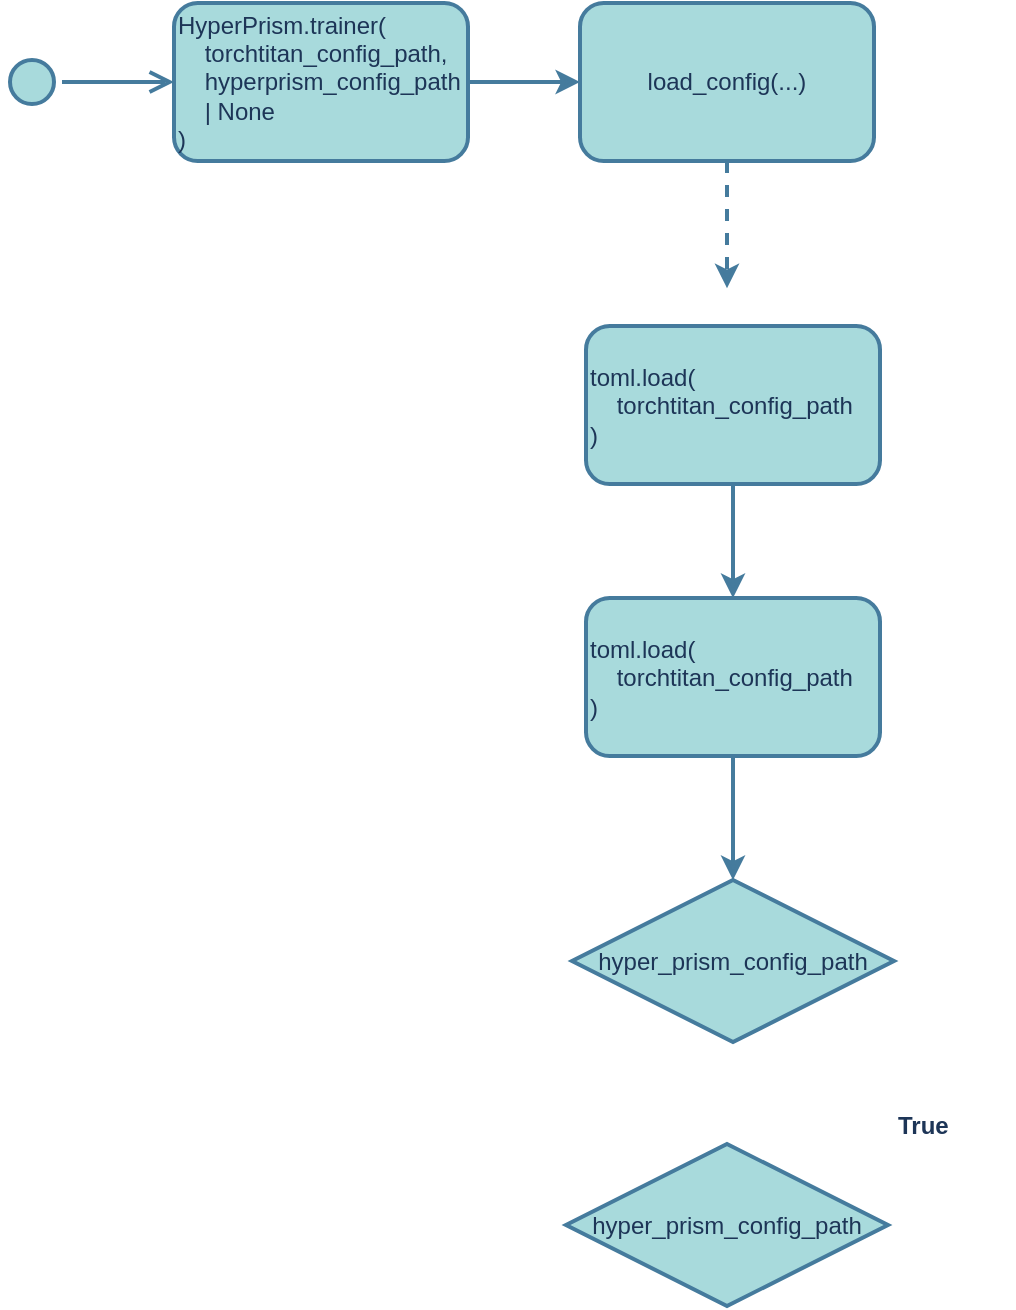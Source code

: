 <mxfile version="25.0.3" pages="2">
  <diagram name="第 1 页" id="RuWVTnvJswS_8fom_qcK">
    <mxGraphModel dx="257" dy="362" grid="0" gridSize="10" guides="1" tooltips="1" connect="1" arrows="1" fold="1" page="1" pageScale="1" pageWidth="827" pageHeight="1169" math="0" shadow="0">
      <root>
        <mxCell id="0" />
        <mxCell id="1" parent="0" />
        <mxCell id="Duh1ywLqSutDNn5pNTxh-10" style="edgeStyle=orthogonalEdgeStyle;rounded=0;orthogonalLoop=1;jettySize=auto;html=1;exitX=1;exitY=0.5;exitDx=0;exitDy=0;entryX=0;entryY=0.5;entryDx=0;entryDy=0;strokeColor=#457B9D;fontColor=#1D3557;fillColor=#A8DADC;strokeWidth=2;" edge="1" parent="1" source="Duh1ywLqSutDNn5pNTxh-1" target="Duh1ywLqSutDNn5pNTxh-8">
          <mxGeometry relative="1" as="geometry" />
        </mxCell>
        <mxCell id="Duh1ywLqSutDNn5pNTxh-1" value="HyperPrism.trainer(&lt;div&gt;&amp;nbsp; &amp;nbsp; torchtitan_config_path,&amp;nbsp; &amp;nbsp; &amp;nbsp; &amp;nbsp; hyperprism_config_path&amp;nbsp; &amp;nbsp; &amp;nbsp; | None&lt;/div&gt;&lt;div&gt;)&lt;/div&gt;" style="rounded=1;whiteSpace=wrap;html=1;align=left;labelBackgroundColor=none;fillColor=#A8DADC;strokeColor=#457B9D;fontColor=#1D3557;strokeWidth=2;" vertex="1" parent="1">
          <mxGeometry x="162" y="56.5" width="147" height="79" as="geometry" />
        </mxCell>
        <mxCell id="Duh1ywLqSutDNn5pNTxh-6" value="" style="ellipse;html=1;shape=startState;labelBackgroundColor=none;fillColor=#A8DADC;strokeColor=#457B9D;fontColor=#1D3557;strokeWidth=2;" vertex="1" parent="1">
          <mxGeometry x="76" y="81" width="30" height="30" as="geometry" />
        </mxCell>
        <mxCell id="Duh1ywLqSutDNn5pNTxh-7" value="" style="edgeStyle=orthogonalEdgeStyle;html=1;verticalAlign=bottom;endArrow=open;endSize=8;rounded=0;fontColor=default;labelBackgroundColor=none;strokeColor=#457B9D;entryX=0;entryY=0.5;entryDx=0;entryDy=0;strokeWidth=2;exitX=1;exitY=0.5;exitDx=0;exitDy=0;" edge="1" source="Duh1ywLqSutDNn5pNTxh-6" parent="1" target="Duh1ywLqSutDNn5pNTxh-1">
          <mxGeometry relative="1" as="geometry">
            <mxPoint x="91" y="164" as="targetPoint" />
          </mxGeometry>
        </mxCell>
        <mxCell id="Duh1ywLqSutDNn5pNTxh-25" style="edgeStyle=orthogonalEdgeStyle;rounded=0;orthogonalLoop=1;jettySize=auto;html=1;strokeColor=#457B9D;fontColor=#1D3557;fillColor=#A8DADC;strokeWidth=2;dashed=1;" edge="1" parent="1" source="Duh1ywLqSutDNn5pNTxh-8">
          <mxGeometry relative="1" as="geometry">
            <mxPoint x="438.5" y="199.077" as="targetPoint" />
          </mxGeometry>
        </mxCell>
        <mxCell id="Duh1ywLqSutDNn5pNTxh-8" value="load_config(...)" style="rounded=1;whiteSpace=wrap;html=1;align=center;labelBackgroundColor=none;fillColor=#A8DADC;strokeColor=#457B9D;fontColor=#1D3557;strokeWidth=2;" vertex="1" parent="1">
          <mxGeometry x="365" y="56.5" width="147" height="79" as="geometry" />
        </mxCell>
        <mxCell id="Duh1ywLqSutDNn5pNTxh-16" value="" style="edgeStyle=orthogonalEdgeStyle;rounded=0;orthogonalLoop=1;jettySize=auto;html=1;strokeColor=#457B9D;fontColor=#1D3557;fillColor=#A8DADC;strokeWidth=2;" edge="1" parent="1" source="Duh1ywLqSutDNn5pNTxh-11" target="Duh1ywLqSutDNn5pNTxh-15">
          <mxGeometry relative="1" as="geometry" />
        </mxCell>
        <mxCell id="Duh1ywLqSutDNn5pNTxh-11" value="toml.load(&lt;div&gt;&amp;nbsp; &amp;nbsp; torchtitan_config_path&lt;/div&gt;&lt;div&gt;)&lt;/div&gt;" style="rounded=1;whiteSpace=wrap;html=1;align=left;labelBackgroundColor=none;fillColor=#A8DADC;strokeColor=#457B9D;fontColor=#1D3557;strokeWidth=2;" vertex="1" parent="1">
          <mxGeometry x="368" y="218" width="147" height="79" as="geometry" />
        </mxCell>
        <mxCell id="Duh1ywLqSutDNn5pNTxh-24" style="edgeStyle=orthogonalEdgeStyle;rounded=0;orthogonalLoop=1;jettySize=auto;html=1;entryX=0.5;entryY=0;entryDx=0;entryDy=0;strokeColor=#457B9D;fontColor=#1D3557;fillColor=#A8DADC;strokeWidth=2;" edge="1" parent="1" source="Duh1ywLqSutDNn5pNTxh-15" target="Duh1ywLqSutDNn5pNTxh-23">
          <mxGeometry relative="1" as="geometry" />
        </mxCell>
        <mxCell id="Duh1ywLqSutDNn5pNTxh-15" value="toml.load(&lt;div&gt;&amp;nbsp; &amp;nbsp; torchtitan_config_path&lt;/div&gt;&lt;div&gt;)&lt;/div&gt;" style="rounded=1;whiteSpace=wrap;html=1;align=left;labelBackgroundColor=none;fillColor=#A8DADC;strokeColor=#457B9D;fontColor=#1D3557;strokeWidth=2;" vertex="1" parent="1">
          <mxGeometry x="368" y="354" width="147" height="79" as="geometry" />
        </mxCell>
        <mxCell id="Duh1ywLqSutDNn5pNTxh-18" value="&lt;b&gt;True&lt;/b&gt;" style="text;html=1;align=left;verticalAlign=middle;whiteSpace=wrap;rounded=0;fontColor=#1D3557;" vertex="1" parent="1">
          <mxGeometry x="522" y="603" width="60" height="30" as="geometry" />
        </mxCell>
        <mxCell id="Duh1ywLqSutDNn5pNTxh-23" value="hyper_prism_config_path" style="rhombus;whiteSpace=wrap;html=1;strokeColor=#457B9D;fontColor=#1D3557;fillColor=#A8DADC;strokeWidth=2;" vertex="1" parent="1">
          <mxGeometry x="361" y="495" width="161" height="81" as="geometry" />
        </mxCell>
        <mxCell id="Duh1ywLqSutDNn5pNTxh-26" value="hyper_prism_config_path" style="rhombus;whiteSpace=wrap;html=1;strokeColor=#457B9D;fontColor=#1D3557;fillColor=#A8DADC;strokeWidth=2;" vertex="1" parent="1">
          <mxGeometry x="358" y="627" width="161" height="81" as="geometry" />
        </mxCell>
      </root>
    </mxGraphModel>
  </diagram>
  <diagram id="slAONmnLkTDGVx0_Kn04" name="第 2 页">
    <mxGraphModel dx="483" dy="497" grid="0" gridSize="10" guides="1" tooltips="1" connect="1" arrows="1" fold="1" page="1" pageScale="1" pageWidth="827" pageHeight="1169" math="0" shadow="0">
      <root>
        <mxCell id="0" />
        <mxCell id="1" parent="0" />
        <mxCell id="Ym5cuZoMk363GAr630aw-3" value="HyperPrism" style="swimlane;fontStyle=0;childLayout=stackLayout;horizontal=1;startSize=30;horizontalStack=0;resizeParent=1;resizeParentMax=0;resizeLast=0;collapsible=1;marginBottom=0;whiteSpace=wrap;html=1;" vertex="1" parent="1">
          <mxGeometry x="100" y="287" width="140" height="120" as="geometry">
            <mxRectangle x="100" y="287" width="135" height="30" as="alternateBounds" />
          </mxGeometry>
        </mxCell>
        <mxCell id="Ym5cuZoMk363GAr630aw-4" value="__init__" style="text;strokeColor=none;fillColor=none;align=left;verticalAlign=middle;spacingLeft=4;spacingRight=4;overflow=hidden;points=[[0,0.5],[1,0.5]];portConstraint=eastwest;rotatable=0;whiteSpace=wrap;html=1;" vertex="1" parent="Ym5cuZoMk363GAr630aw-3">
          <mxGeometry y="30" width="140" height="30" as="geometry" />
        </mxCell>
        <mxCell id="Ym5cuZoMk363GAr630aw-5" value="__train__" style="text;strokeColor=none;fillColor=none;align=left;verticalAlign=middle;spacingLeft=4;spacingRight=4;overflow=hidden;points=[[0,0.5],[1,0.5]];portConstraint=eastwest;rotatable=0;whiteSpace=wrap;html=1;" vertex="1" parent="Ym5cuZoMk363GAr630aw-3">
          <mxGeometry y="60" width="140" height="30" as="geometry" />
        </mxCell>
        <mxCell id="Ym5cuZoMk363GAr630aw-6" value="@classmethod: trainer" style="text;strokeColor=none;fillColor=none;align=left;verticalAlign=middle;spacingLeft=4;spacingRight=4;overflow=hidden;points=[[0,0.5],[1,0.5]];portConstraint=eastwest;rotatable=0;whiteSpace=wrap;html=1;" vertex="1" parent="Ym5cuZoMk363GAr630aw-3">
          <mxGeometry y="90" width="140" height="30" as="geometry" />
        </mxCell>
        <mxCell id="Ym5cuZoMk363GAr630aw-7" value="InitDistributedEnviroment" style="swimlane;fontStyle=0;childLayout=stackLayout;horizontal=1;startSize=30;horizontalStack=0;resizeParent=1;resizeParentMax=0;resizeLast=0;collapsible=1;marginBottom=0;whiteSpace=wrap;html=1;" vertex="1" parent="1">
          <mxGeometry x="306" y="287" width="140" height="120" as="geometry">
            <mxRectangle x="306" y="287" width="202" height="30" as="alternateBounds" />
          </mxGeometry>
        </mxCell>
        <mxCell id="Ym5cuZoMk363GAr630aw-8" value="__init__" style="text;strokeColor=none;fillColor=none;align=left;verticalAlign=middle;spacingLeft=4;spacingRight=4;overflow=hidden;points=[[0,0.5],[1,0.5]];portConstraint=eastwest;rotatable=0;whiteSpace=wrap;html=1;" vertex="1" parent="Ym5cuZoMk363GAr630aw-7">
          <mxGeometry y="30" width="140" height="30" as="geometry" />
        </mxCell>
        <mxCell id="Ym5cuZoMk363GAr630aw-9" value="Item 2" style="text;strokeColor=none;fillColor=none;align=left;verticalAlign=middle;spacingLeft=4;spacingRight=4;overflow=hidden;points=[[0,0.5],[1,0.5]];portConstraint=eastwest;rotatable=0;whiteSpace=wrap;html=1;" vertex="1" parent="Ym5cuZoMk363GAr630aw-7">
          <mxGeometry y="60" width="140" height="30" as="geometry" />
        </mxCell>
        <mxCell id="Ym5cuZoMk363GAr630aw-10" value="Item 3" style="text;strokeColor=none;fillColor=none;align=left;verticalAlign=middle;spacingLeft=4;spacingRight=4;overflow=hidden;points=[[0,0.5],[1,0.5]];portConstraint=eastwest;rotatable=0;whiteSpace=wrap;html=1;" vertex="1" parent="Ym5cuZoMk363GAr630aw-7">
          <mxGeometry y="90" width="140" height="30" as="geometry" />
        </mxCell>
      </root>
    </mxGraphModel>
  </diagram>
</mxfile>
